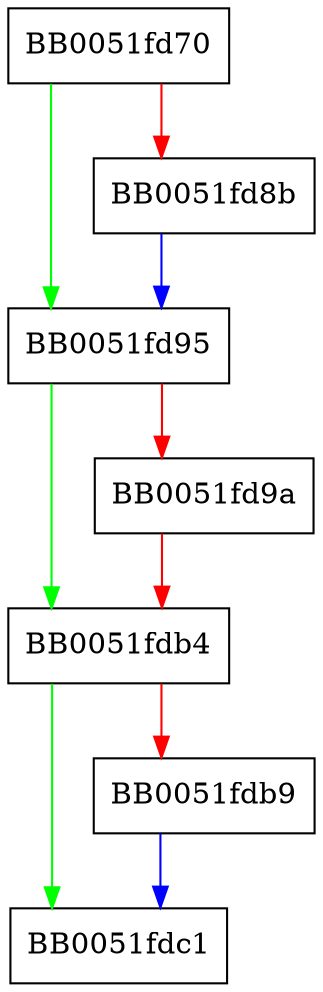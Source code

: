 digraph PKCS8_pkey_get0 {
  node [shape="box"];
  graph [splines=ortho];
  BB0051fd70 -> BB0051fd95 [color="green"];
  BB0051fd70 -> BB0051fd8b [color="red"];
  BB0051fd8b -> BB0051fd95 [color="blue"];
  BB0051fd95 -> BB0051fdb4 [color="green"];
  BB0051fd95 -> BB0051fd9a [color="red"];
  BB0051fd9a -> BB0051fdb4 [color="red"];
  BB0051fdb4 -> BB0051fdc1 [color="green"];
  BB0051fdb4 -> BB0051fdb9 [color="red"];
  BB0051fdb9 -> BB0051fdc1 [color="blue"];
}